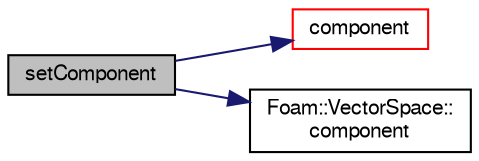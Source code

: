 digraph "setComponent"
{
  bgcolor="transparent";
  edge [fontname="FreeSans",fontsize="10",labelfontname="FreeSans",labelfontsize="10"];
  node [fontname="FreeSans",fontsize="10",shape=record];
  rankdir="LR";
  Node129102 [label="setComponent",height=0.2,width=0.4,color="black", fillcolor="grey75", style="filled", fontcolor="black"];
  Node129102 -> Node129103 [color="midnightblue",fontsize="10",style="solid",fontname="FreeSans"];
  Node129103 [label="component",height=0.2,width=0.4,color="red",URL="$a21124.html#a38788135ad21a6daaf3af2a761b33508"];
  Node129102 -> Node129105 [color="midnightblue",fontsize="10",style="solid",fontname="FreeSans"];
  Node129105 [label="Foam::VectorSpace::\lcomponent",height=0.2,width=0.4,color="black",URL="$a28490.html#a343ed8ae5f0843724c216301a2c96352"];
}
